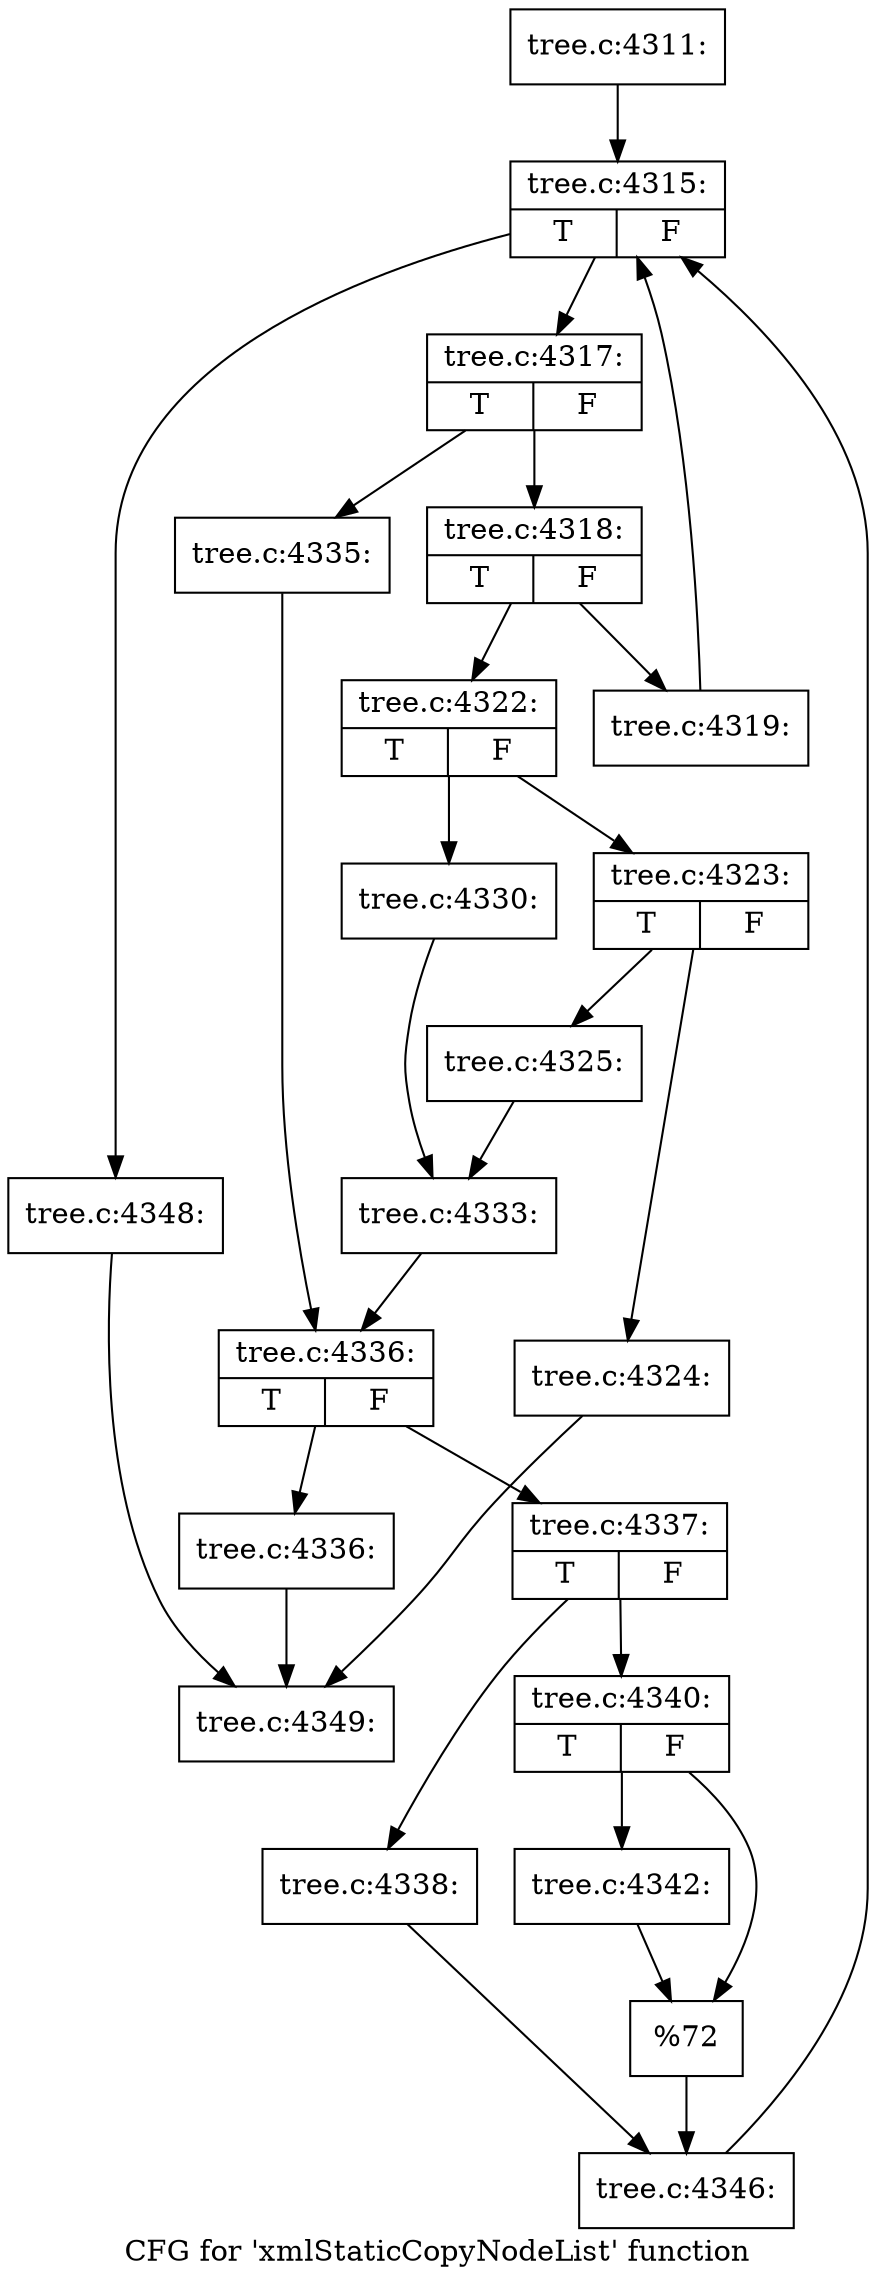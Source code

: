 digraph "CFG for 'xmlStaticCopyNodeList' function" {
	label="CFG for 'xmlStaticCopyNodeList' function";

	Node0x4810e60 [shape=record,label="{tree.c:4311:}"];
	Node0x4810e60 -> Node0x482cd80;
	Node0x482cd80 [shape=record,label="{tree.c:4315:|{<s0>T|<s1>F}}"];
	Node0x482cd80 -> Node0x482d170;
	Node0x482cd80 -> Node0x482cfa0;
	Node0x482d170 [shape=record,label="{tree.c:4317:|{<s0>T|<s1>F}}"];
	Node0x482d170 -> Node0x482d330;
	Node0x482d170 -> Node0x482d3d0;
	Node0x482d330 [shape=record,label="{tree.c:4318:|{<s0>T|<s1>F}}"];
	Node0x482d330 -> Node0x482d7e0;
	Node0x482d330 -> Node0x482d830;
	Node0x482d7e0 [shape=record,label="{tree.c:4319:}"];
	Node0x482d7e0 -> Node0x482cd80;
	Node0x482d830 [shape=record,label="{tree.c:4322:|{<s0>T|<s1>F}}"];
	Node0x482d830 -> Node0x482def0;
	Node0x482d830 -> Node0x482df90;
	Node0x482def0 [shape=record,label="{tree.c:4323:|{<s0>T|<s1>F}}"];
	Node0x482def0 -> Node0x482e770;
	Node0x482def0 -> Node0x482e7c0;
	Node0x482e770 [shape=record,label="{tree.c:4324:}"];
	Node0x482e770 -> Node0x450c3a0;
	Node0x482e7c0 [shape=record,label="{tree.c:4325:}"];
	Node0x482e7c0 -> Node0x482df40;
	Node0x482df90 [shape=record,label="{tree.c:4330:}"];
	Node0x482df90 -> Node0x482df40;
	Node0x482df40 [shape=record,label="{tree.c:4333:}"];
	Node0x482df40 -> Node0x482d380;
	Node0x482d3d0 [shape=record,label="{tree.c:4335:}"];
	Node0x482d3d0 -> Node0x482d380;
	Node0x482d380 [shape=record,label="{tree.c:4336:|{<s0>T|<s1>F}}"];
	Node0x482d380 -> Node0x48302d0;
	Node0x482d380 -> Node0x4830320;
	Node0x48302d0 [shape=record,label="{tree.c:4336:}"];
	Node0x48302d0 -> Node0x450c3a0;
	Node0x4830320 [shape=record,label="{tree.c:4337:|{<s0>T|<s1>F}}"];
	Node0x4830320 -> Node0x4830780;
	Node0x4830320 -> Node0x4830820;
	Node0x4830780 [shape=record,label="{tree.c:4338:}"];
	Node0x4830780 -> Node0x48307d0;
	Node0x4830820 [shape=record,label="{tree.c:4340:|{<s0>T|<s1>F}}"];
	Node0x4830820 -> Node0x48310d0;
	Node0x4830820 -> Node0x4831120;
	Node0x48310d0 [shape=record,label="{tree.c:4342:}"];
	Node0x48310d0 -> Node0x4831120;
	Node0x4831120 [shape=record,label="{%72}"];
	Node0x4831120 -> Node0x48307d0;
	Node0x48307d0 [shape=record,label="{tree.c:4346:}"];
	Node0x48307d0 -> Node0x482cd80;
	Node0x482cfa0 [shape=record,label="{tree.c:4348:}"];
	Node0x482cfa0 -> Node0x450c3a0;
	Node0x450c3a0 [shape=record,label="{tree.c:4349:}"];
}
